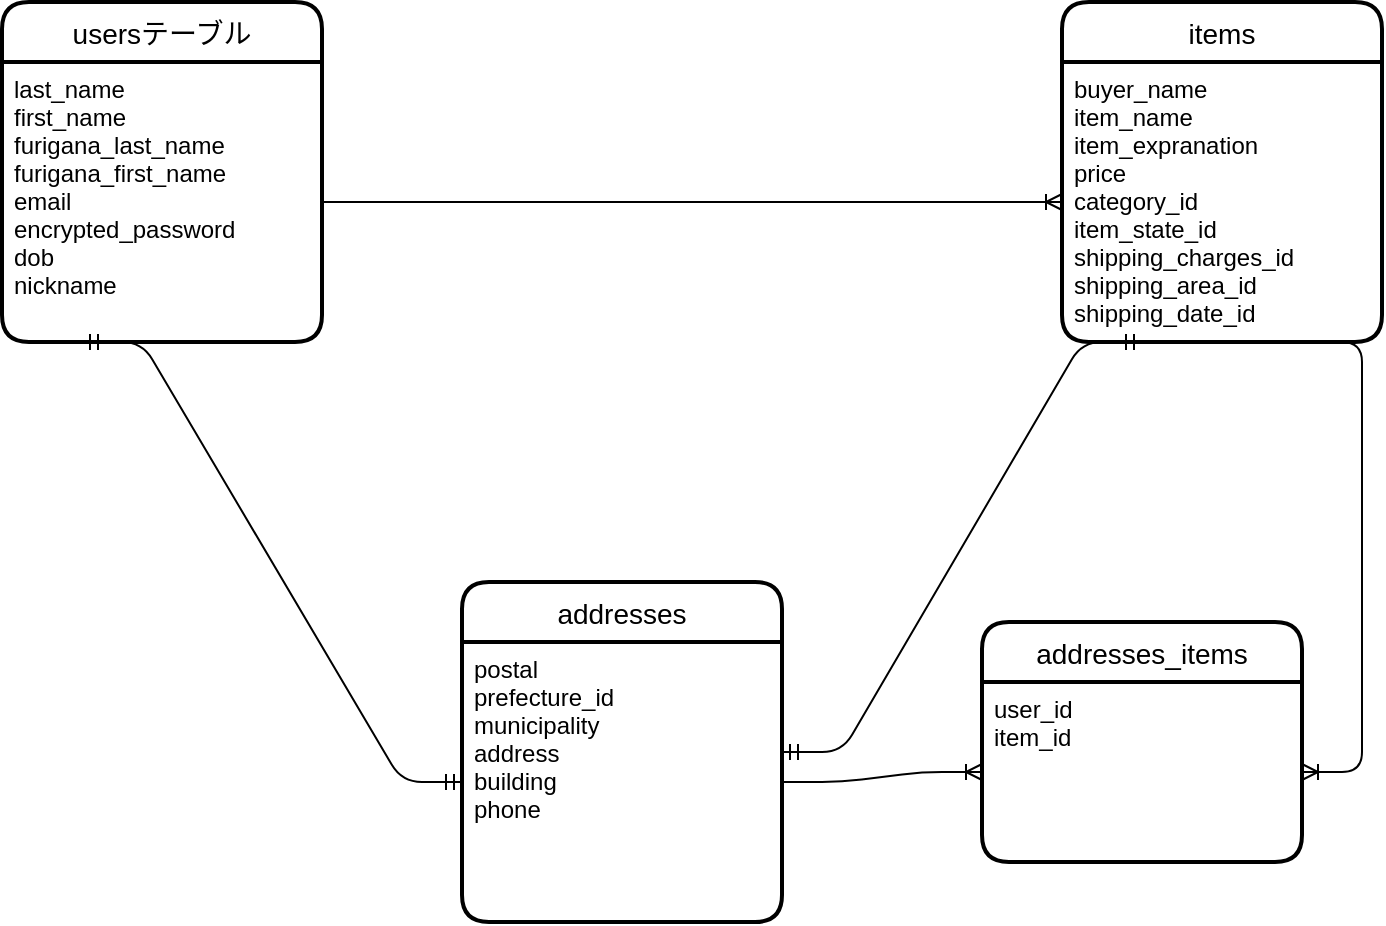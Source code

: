<mxfile version="13.10.0" type="embed">
    <diagram id="2u54URwKtn0oQCWYSAu8" name="ページ1">
        <mxGraphModel dx="1465" dy="985" grid="1" gridSize="10" guides="1" tooltips="1" connect="1" arrows="1" fold="1" page="1" pageScale="1" pageWidth="827" pageHeight="1169" math="0" shadow="0">
            <root>
                <mxCell id="0"/>
                <mxCell id="1" parent="0"/>
                <mxCell id="yAP5g8DO2VciCxcq5tfG-16" value="usersテーブル" style="swimlane;childLayout=stackLayout;horizontal=1;startSize=30;horizontalStack=0;rounded=1;fontSize=14;fontStyle=0;strokeWidth=2;resizeParent=0;resizeLast=1;shadow=0;dashed=0;align=center;" parent="1" vertex="1">
                    <mxGeometry x="30" y="380" width="160" height="170" as="geometry"/>
                </mxCell>
                <mxCell id="yAP5g8DO2VciCxcq5tfG-17" value="last_name&#10;first_name&#10;furigana_last_name&#10;furigana_first_name&#10;email　&#10;encrypted_password&#10;dob&#10;nickname" style="align=left;strokeColor=none;fillColor=none;spacingLeft=4;fontSize=12;verticalAlign=top;resizable=0;rotatable=0;part=1;" parent="yAP5g8DO2VciCxcq5tfG-16" vertex="1">
                    <mxGeometry y="30" width="160" height="140" as="geometry"/>
                </mxCell>
                <mxCell id="yAP5g8DO2VciCxcq5tfG-20" value="items" style="swimlane;childLayout=stackLayout;horizontal=1;startSize=30;horizontalStack=0;rounded=1;fontSize=14;fontStyle=0;strokeWidth=2;resizeParent=0;resizeLast=1;shadow=0;dashed=0;align=center;" parent="1" vertex="1">
                    <mxGeometry x="560" y="380" width="160" height="170" as="geometry"/>
                </mxCell>
                <mxCell id="yAP5g8DO2VciCxcq5tfG-21" value="buyer_name&#10;item_name&#10;item_expranation&#10;price&#10;category_id&#10;item_state_id&#10;shipping_charges_id&#10;shipping_area_id&#10;shipping_date_id" style="align=left;strokeColor=none;fillColor=none;spacingLeft=4;fontSize=12;verticalAlign=top;resizable=0;rotatable=0;part=1;" parent="yAP5g8DO2VciCxcq5tfG-20" vertex="1">
                    <mxGeometry y="30" width="160" height="140" as="geometry"/>
                </mxCell>
                <mxCell id="yAP5g8DO2VciCxcq5tfG-23" value="addresses" style="swimlane;childLayout=stackLayout;horizontal=1;startSize=30;horizontalStack=0;rounded=1;fontSize=14;fontStyle=0;strokeWidth=2;resizeParent=0;resizeLast=1;shadow=0;dashed=0;align=center;" parent="1" vertex="1">
                    <mxGeometry x="260" y="670" width="160" height="170" as="geometry"/>
                </mxCell>
                <mxCell id="yAP5g8DO2VciCxcq5tfG-24" value="postal&#10;prefecture_id&#10;municipality&#10;address&#10;building&#10;phone" style="align=left;strokeColor=none;fillColor=none;spacingLeft=4;fontSize=12;verticalAlign=top;resizable=0;rotatable=0;part=1;" parent="yAP5g8DO2VciCxcq5tfG-23" vertex="1">
                    <mxGeometry y="30" width="160" height="140" as="geometry"/>
                </mxCell>
                <mxCell id="yAP5g8DO2VciCxcq5tfG-40" value="" style="edgeStyle=entityRelationEdgeStyle;fontSize=12;html=1;endArrow=ERoneToMany;entryX=0;entryY=0.5;entryDx=0;entryDy=0;" parent="1" source="yAP5g8DO2VciCxcq5tfG-17" target="yAP5g8DO2VciCxcq5tfG-21" edge="1">
                    <mxGeometry width="100" height="100" relative="1" as="geometry">
                        <mxPoint x="450" y="580" as="sourcePoint"/>
                        <mxPoint x="550" y="480" as="targetPoint"/>
                    </mxGeometry>
                </mxCell>
                <mxCell id="yAP5g8DO2VciCxcq5tfG-46" value="" style="edgeStyle=entityRelationEdgeStyle;fontSize=12;html=1;endArrow=ERmandOne;startArrow=ERmandOne;exitX=0.25;exitY=1;exitDx=0;exitDy=0;entryX=0;entryY=0.5;entryDx=0;entryDy=0;" parent="1" source="yAP5g8DO2VciCxcq5tfG-17" target="yAP5g8DO2VciCxcq5tfG-24" edge="1">
                    <mxGeometry width="100" height="100" relative="1" as="geometry">
                        <mxPoint x="360" y="820" as="sourcePoint"/>
                        <mxPoint x="460" y="720" as="targetPoint"/>
                    </mxGeometry>
                </mxCell>
                <mxCell id="2" value="addresses_items" style="swimlane;childLayout=stackLayout;horizontal=1;startSize=30;horizontalStack=0;rounded=1;fontSize=14;fontStyle=0;strokeWidth=2;resizeParent=0;resizeLast=1;shadow=0;dashed=0;align=center;" parent="1" vertex="1">
                    <mxGeometry x="520" y="690" width="160" height="120" as="geometry"/>
                </mxCell>
                <mxCell id="3" value="user_id&#10;item_id&#10;" style="align=left;strokeColor=none;fillColor=none;spacingLeft=4;fontSize=12;verticalAlign=top;resizable=0;rotatable=0;part=1;" parent="2" vertex="1">
                    <mxGeometry y="30" width="160" height="90" as="geometry"/>
                </mxCell>
                <mxCell id="6" value="" style="edgeStyle=entityRelationEdgeStyle;fontSize=12;html=1;endArrow=ERoneToMany;exitX=1;exitY=0.5;exitDx=0;exitDy=0;" parent="1" source="yAP5g8DO2VciCxcq5tfG-24" target="3" edge="1">
                    <mxGeometry width="100" height="100" relative="1" as="geometry">
                        <mxPoint x="420.48" y="678.36" as="sourcePoint"/>
                        <mxPoint x="530" y="678" as="targetPoint"/>
                    </mxGeometry>
                </mxCell>
                <mxCell id="7" value="" style="edgeStyle=entityRelationEdgeStyle;fontSize=12;html=1;endArrow=ERoneToMany;exitX=0.75;exitY=1;exitDx=0;exitDy=0;" parent="1" source="yAP5g8DO2VciCxcq5tfG-21" target="3" edge="1">
                    <mxGeometry width="100" height="100" relative="1" as="geometry">
                        <mxPoint x="682" y="550" as="sourcePoint"/>
                        <mxPoint x="590" y="690" as="targetPoint"/>
                    </mxGeometry>
                </mxCell>
                <mxCell id="9" value="" style="edgeStyle=entityRelationEdgeStyle;fontSize=12;html=1;endArrow=ERmandOne;startArrow=ERmandOne;entryX=0.25;entryY=1;entryDx=0;entryDy=0;" parent="1" source="yAP5g8DO2VciCxcq5tfG-23" target="yAP5g8DO2VciCxcq5tfG-21" edge="1">
                    <mxGeometry width="100" height="100" relative="1" as="geometry">
                        <mxPoint x="424.16" y="652.2" as="sourcePoint"/>
                        <mxPoint x="570" y="740" as="targetPoint"/>
                    </mxGeometry>
                </mxCell>
            </root>
        </mxGraphModel>
    </diagram>
</mxfile>